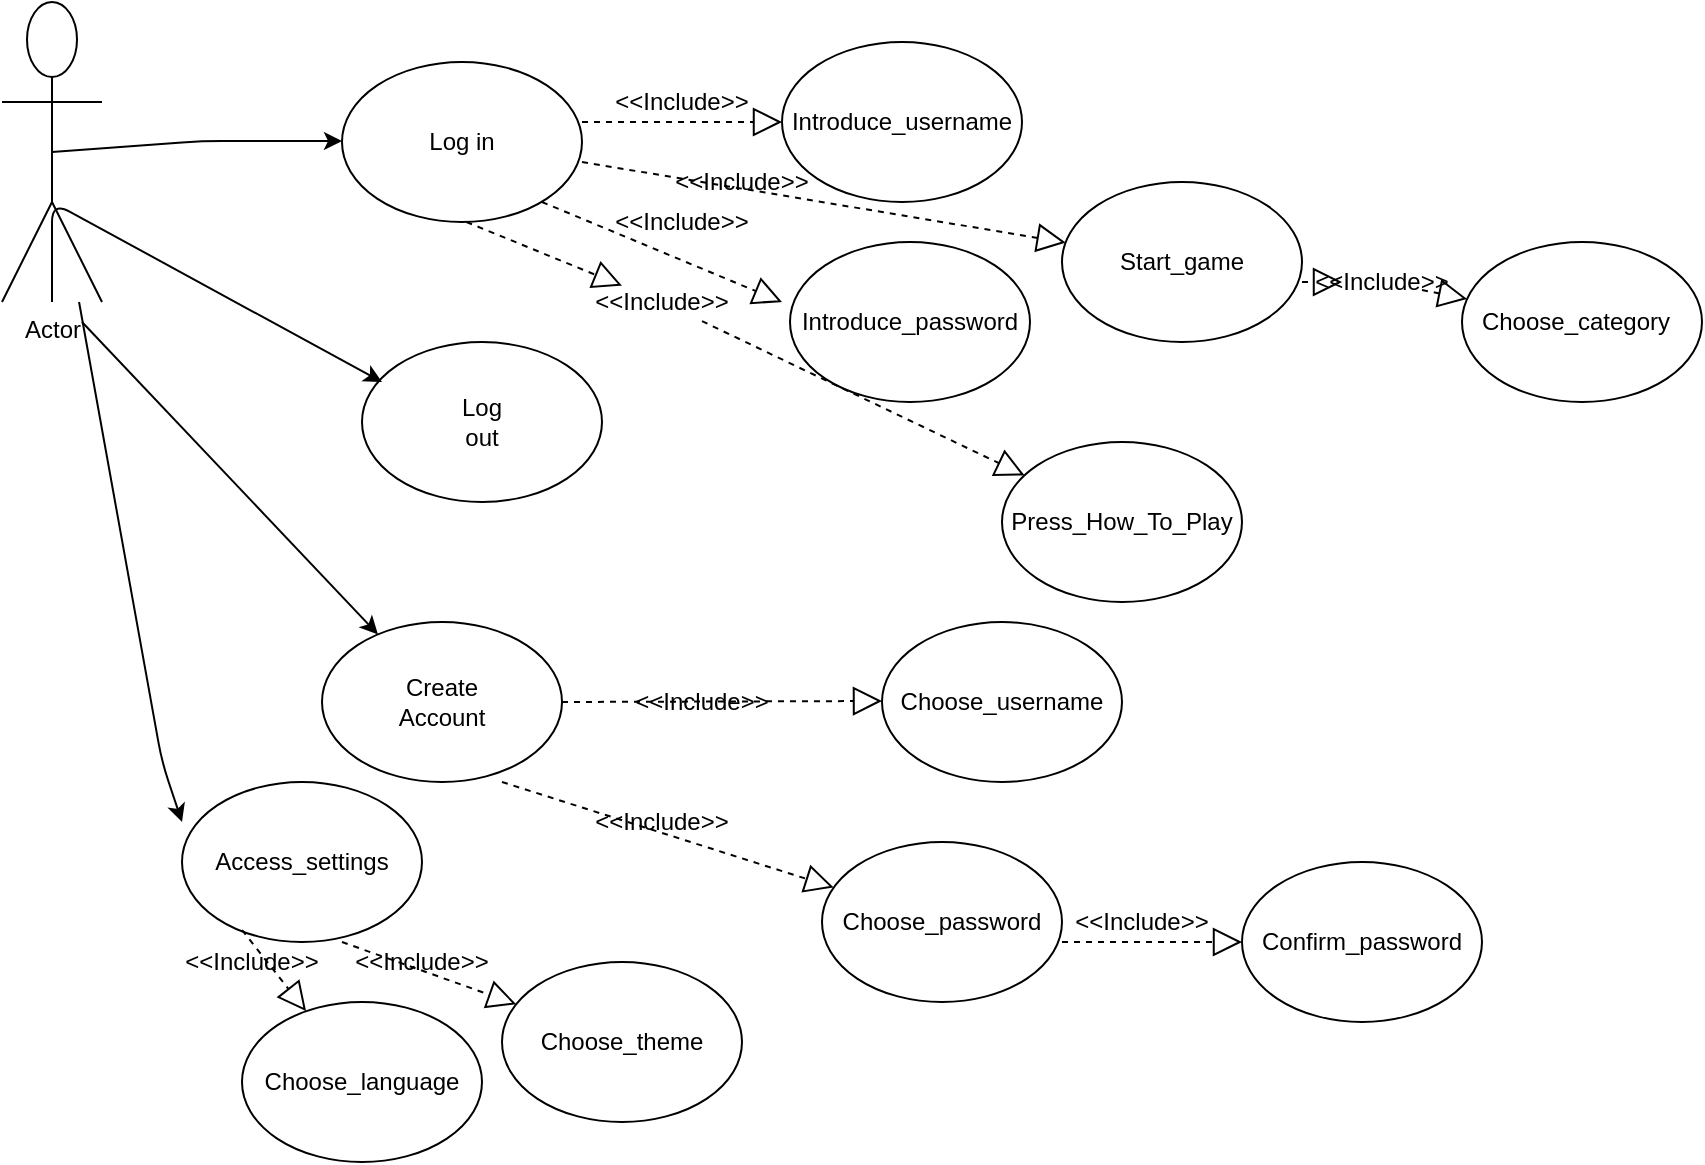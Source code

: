 <mxfile version="13.8.9-1" type="github"><diagram id="USIhDuTwCuZzBQJ4ZyZk" name="Page-1"><mxGraphModel dx="786" dy="483" grid="1" gridSize="10" guides="1" tooltips="1" connect="1" arrows="1" fold="1" page="1" pageScale="1" pageWidth="827" pageHeight="1169" math="0" shadow="0"><root><mxCell id="0"/><mxCell id="1" parent="0"/><mxCell id="q6tF6aLh9kLMtp7l-CC_-1" value="Actor" style="shape=umlActor;verticalLabelPosition=bottom;verticalAlign=top;html=1;outlineConnect=0;" vertex="1" parent="1"><mxGeometry x="20" y="50" width="50" height="150" as="geometry"/></mxCell><mxCell id="q6tF6aLh9kLMtp7l-CC_-2" value="" style="ellipse;whiteSpace=wrap;html=1;" vertex="1" parent="1"><mxGeometry x="190" y="80" width="120" height="80" as="geometry"/></mxCell><mxCell id="q6tF6aLh9kLMtp7l-CC_-4" value="" style="endArrow=classic;html=1;exitX=0.5;exitY=0.5;exitDx=0;exitDy=0;exitPerimeter=0;" edge="1" parent="1" source="q6tF6aLh9kLMtp7l-CC_-1"><mxGeometry width="50" height="50" relative="1" as="geometry"><mxPoint x="50" y="119.5" as="sourcePoint"/><mxPoint x="190" y="119.5" as="targetPoint"/><Array as="points"><mxPoint x="120" y="119.5"/></Array></mxGeometry></mxCell><mxCell id="q6tF6aLh9kLMtp7l-CC_-5" value="Log in" style="text;html=1;strokeColor=none;fillColor=none;align=center;verticalAlign=middle;whiteSpace=wrap;rounded=0;" vertex="1" parent="1"><mxGeometry x="230" y="110" width="40" height="20" as="geometry"/></mxCell><mxCell id="q6tF6aLh9kLMtp7l-CC_-6" value="" style="ellipse;whiteSpace=wrap;html=1;" vertex="1" parent="1"><mxGeometry x="200" y="220" width="120" height="80" as="geometry"/></mxCell><mxCell id="q6tF6aLh9kLMtp7l-CC_-9" value="" style="endArrow=classic;html=1;" edge="1" parent="1" source="q6tF6aLh9kLMtp7l-CC_-1"><mxGeometry width="50" height="50" relative="1" as="geometry"><mxPoint x="100" y="180" as="sourcePoint"/><mxPoint x="210" y="240" as="targetPoint"/><Array as="points"><mxPoint x="45" y="150"/></Array></mxGeometry></mxCell><mxCell id="q6tF6aLh9kLMtp7l-CC_-10" value="Log out" style="text;html=1;strokeColor=none;fillColor=none;align=center;verticalAlign=middle;whiteSpace=wrap;rounded=0;" vertex="1" parent="1"><mxGeometry x="240" y="250" width="40" height="20" as="geometry"/></mxCell><mxCell id="q6tF6aLh9kLMtp7l-CC_-11" value="" style="endArrow=block;dashed=1;endFill=0;endSize=12;html=1;" edge="1" parent="1" target="q6tF6aLh9kLMtp7l-CC_-12"><mxGeometry width="160" relative="1" as="geometry"><mxPoint x="310" y="110" as="sourcePoint"/><mxPoint x="470" y="110" as="targetPoint"/></mxGeometry></mxCell><mxCell id="q6tF6aLh9kLMtp7l-CC_-12" value="" style="ellipse;whiteSpace=wrap;html=1;" vertex="1" parent="1"><mxGeometry x="410" y="70" width="120" height="80" as="geometry"/></mxCell><mxCell id="q6tF6aLh9kLMtp7l-CC_-13" value="&amp;lt;&amp;lt;Include&amp;gt;&amp;gt;" style="text;html=1;strokeColor=none;fillColor=none;align=center;verticalAlign=middle;whiteSpace=wrap;rounded=0;" vertex="1" parent="1"><mxGeometry x="340" y="90" width="40" height="20" as="geometry"/></mxCell><mxCell id="q6tF6aLh9kLMtp7l-CC_-17" value="" style="ellipse;whiteSpace=wrap;html=1;" vertex="1" parent="1"><mxGeometry x="180" y="360" width="120" height="80" as="geometry"/></mxCell><mxCell id="q6tF6aLh9kLMtp7l-CC_-18" value="" style="endArrow=classic;html=1;" edge="1" parent="1" target="q6tF6aLh9kLMtp7l-CC_-17"><mxGeometry width="50" height="50" relative="1" as="geometry"><mxPoint x="60" y="210" as="sourcePoint"/><mxPoint x="180" y="260" as="targetPoint"/></mxGeometry></mxCell><mxCell id="q6tF6aLh9kLMtp7l-CC_-19" value="Create Account" style="text;html=1;strokeColor=none;fillColor=none;align=center;verticalAlign=middle;whiteSpace=wrap;rounded=0;" vertex="1" parent="1"><mxGeometry x="220" y="390" width="40" height="20" as="geometry"/></mxCell><mxCell id="q6tF6aLh9kLMtp7l-CC_-20" value="" style="endArrow=block;dashed=1;endFill=0;endSize=12;html=1;exitX=1;exitY=0.5;exitDx=0;exitDy=0;" edge="1" parent="1" source="q6tF6aLh9kLMtp7l-CC_-17"><mxGeometry width="160" relative="1" as="geometry"><mxPoint x="300" y="399.5" as="sourcePoint"/><mxPoint x="460" y="399.5" as="targetPoint"/></mxGeometry></mxCell><mxCell id="q6tF6aLh9kLMtp7l-CC_-22" value="" style="ellipse;whiteSpace=wrap;html=1;" vertex="1" parent="1"><mxGeometry x="460" y="360" width="120" height="80" as="geometry"/></mxCell><mxCell id="q6tF6aLh9kLMtp7l-CC_-26" value="" style="endArrow=block;dashed=1;endFill=0;endSize=12;html=1;" edge="1" parent="1" target="q6tF6aLh9kLMtp7l-CC_-27"><mxGeometry width="160" relative="1" as="geometry"><mxPoint x="270" y="440" as="sourcePoint"/><mxPoint x="470" y="520" as="targetPoint"/></mxGeometry></mxCell><mxCell id="q6tF6aLh9kLMtp7l-CC_-27" value="" style="ellipse;whiteSpace=wrap;html=1;" vertex="1" parent="1"><mxGeometry x="430" y="470" width="120" height="80" as="geometry"/></mxCell><mxCell id="q6tF6aLh9kLMtp7l-CC_-28" value="Choose_password" style="text;html=1;strokeColor=none;fillColor=none;align=center;verticalAlign=middle;whiteSpace=wrap;rounded=0;" vertex="1" parent="1"><mxGeometry x="470" y="500" width="40" height="20" as="geometry"/></mxCell><mxCell id="q6tF6aLh9kLMtp7l-CC_-29" value="&amp;lt;&amp;lt;Include&amp;gt;&amp;gt;" style="text;html=1;strokeColor=none;fillColor=none;align=center;verticalAlign=middle;whiteSpace=wrap;rounded=0;" vertex="1" parent="1"><mxGeometry x="330" y="450" width="40" height="20" as="geometry"/></mxCell><mxCell id="q6tF6aLh9kLMtp7l-CC_-30" value="" style="endArrow=block;dashed=1;endFill=0;endSize=12;html=1;" edge="1" parent="1"><mxGeometry width="160" relative="1" as="geometry"><mxPoint x="550" y="520" as="sourcePoint"/><mxPoint x="640" y="520" as="targetPoint"/></mxGeometry></mxCell><mxCell id="q6tF6aLh9kLMtp7l-CC_-31" value="&amp;lt;&amp;lt;Include&amp;gt;&amp;gt;" style="text;html=1;strokeColor=none;fillColor=none;align=center;verticalAlign=middle;whiteSpace=wrap;rounded=0;" vertex="1" parent="1"><mxGeometry x="570" y="500" width="40" height="20" as="geometry"/></mxCell><mxCell id="q6tF6aLh9kLMtp7l-CC_-32" value="" style="ellipse;whiteSpace=wrap;html=1;" vertex="1" parent="1"><mxGeometry x="640" y="480" width="120" height="80" as="geometry"/></mxCell><mxCell id="q6tF6aLh9kLMtp7l-CC_-33" value="Confirm_password" style="text;html=1;strokeColor=none;fillColor=none;align=center;verticalAlign=middle;whiteSpace=wrap;rounded=0;" vertex="1" parent="1"><mxGeometry x="680" y="510" width="40" height="20" as="geometry"/></mxCell><mxCell id="q6tF6aLh9kLMtp7l-CC_-35" value="Choose_username" style="text;html=1;strokeColor=none;fillColor=none;align=center;verticalAlign=middle;whiteSpace=wrap;rounded=0;" vertex="1" parent="1"><mxGeometry x="500" y="390" width="40" height="20" as="geometry"/></mxCell><mxCell id="q6tF6aLh9kLMtp7l-CC_-37" value="Introduce_username" style="text;html=1;strokeColor=none;fillColor=none;align=center;verticalAlign=middle;whiteSpace=wrap;rounded=0;" vertex="1" parent="1"><mxGeometry x="450" y="100" width="40" height="20" as="geometry"/></mxCell><mxCell id="q6tF6aLh9kLMtp7l-CC_-39" value="" style="endArrow=block;dashed=1;endFill=0;endSize=12;html=1;" edge="1" parent="1"><mxGeometry width="160" relative="1" as="geometry"><mxPoint x="290" y="150" as="sourcePoint"/><mxPoint x="410" y="200" as="targetPoint"/></mxGeometry></mxCell><mxCell id="q6tF6aLh9kLMtp7l-CC_-40" value="&amp;lt;&amp;lt;Include&amp;gt;&amp;gt;" style="text;html=1;strokeColor=none;fillColor=none;align=center;verticalAlign=middle;whiteSpace=wrap;rounded=0;" vertex="1" parent="1"><mxGeometry x="340" y="150" width="40" height="20" as="geometry"/></mxCell><mxCell id="q6tF6aLh9kLMtp7l-CC_-41" value="" style="ellipse;whiteSpace=wrap;html=1;" vertex="1" parent="1"><mxGeometry x="414" y="170" width="120" height="80" as="geometry"/></mxCell><mxCell id="q6tF6aLh9kLMtp7l-CC_-42" value="Introduce_password" style="text;html=1;strokeColor=none;fillColor=none;align=center;verticalAlign=middle;whiteSpace=wrap;rounded=0;" vertex="1" parent="1"><mxGeometry x="454" y="200" width="40" height="20" as="geometry"/></mxCell><mxCell id="q6tF6aLh9kLMtp7l-CC_-43" value="" style="endArrow=classic;html=1;" edge="1" parent="1" source="q6tF6aLh9kLMtp7l-CC_-1"><mxGeometry width="50" height="50" relative="1" as="geometry"><mxPoint x="70" y="460" as="sourcePoint"/><mxPoint x="110" y="460" as="targetPoint"/><Array as="points"><mxPoint x="100" y="430"/></Array></mxGeometry></mxCell><mxCell id="q6tF6aLh9kLMtp7l-CC_-44" value="" style="ellipse;whiteSpace=wrap;html=1;" vertex="1" parent="1"><mxGeometry x="110" y="440" width="120" height="80" as="geometry"/></mxCell><mxCell id="q6tF6aLh9kLMtp7l-CC_-45" value="Access_settings" style="text;html=1;strokeColor=none;fillColor=none;align=center;verticalAlign=middle;whiteSpace=wrap;rounded=0;" vertex="1" parent="1"><mxGeometry x="150" y="470" width="40" height="20" as="geometry"/></mxCell><mxCell id="q6tF6aLh9kLMtp7l-CC_-47" value="" style="endArrow=block;dashed=1;endFill=0;endSize=12;html=1;" edge="1" parent="1" target="q6tF6aLh9kLMtp7l-CC_-48"><mxGeometry width="160" relative="1" as="geometry"><mxPoint x="190" y="520" as="sourcePoint"/><mxPoint x="320" y="580" as="targetPoint"/></mxGeometry></mxCell><mxCell id="q6tF6aLh9kLMtp7l-CC_-48" value="" style="ellipse;whiteSpace=wrap;html=1;" vertex="1" parent="1"><mxGeometry x="270" y="530" width="120" height="80" as="geometry"/></mxCell><mxCell id="q6tF6aLh9kLMtp7l-CC_-49" value="Choose_theme" style="text;html=1;strokeColor=none;fillColor=none;align=center;verticalAlign=middle;whiteSpace=wrap;rounded=0;" vertex="1" parent="1"><mxGeometry x="310" y="560" width="40" height="20" as="geometry"/></mxCell><mxCell id="q6tF6aLh9kLMtp7l-CC_-50" value="" style="endArrow=block;dashed=1;endFill=0;endSize=12;html=1;" edge="1" parent="1" target="q6tF6aLh9kLMtp7l-CC_-51"><mxGeometry width="160" relative="1" as="geometry"><mxPoint x="140" y="514" as="sourcePoint"/><mxPoint x="200" y="590" as="targetPoint"/></mxGeometry></mxCell><mxCell id="q6tF6aLh9kLMtp7l-CC_-51" value="" style="ellipse;whiteSpace=wrap;html=1;" vertex="1" parent="1"><mxGeometry x="140" y="550" width="120" height="80" as="geometry"/></mxCell><mxCell id="q6tF6aLh9kLMtp7l-CC_-52" value="Choose_language" style="text;html=1;strokeColor=none;fillColor=none;align=center;verticalAlign=middle;whiteSpace=wrap;rounded=0;" vertex="1" parent="1"><mxGeometry x="180" y="580" width="40" height="20" as="geometry"/></mxCell><mxCell id="q6tF6aLh9kLMtp7l-CC_-54" value="&amp;lt;&amp;lt;Include&amp;gt;&amp;gt;" style="text;html=1;strokeColor=none;fillColor=none;align=center;verticalAlign=middle;whiteSpace=wrap;rounded=0;" vertex="1" parent="1"><mxGeometry x="210" y="520" width="40" height="20" as="geometry"/></mxCell><mxCell id="q6tF6aLh9kLMtp7l-CC_-55" value="&amp;lt;&amp;lt;Include&amp;gt;&amp;gt;" style="text;html=1;strokeColor=none;fillColor=none;align=center;verticalAlign=middle;whiteSpace=wrap;rounded=0;" vertex="1" parent="1"><mxGeometry x="100" y="530" width="90" as="geometry"/></mxCell><mxCell id="q6tF6aLh9kLMtp7l-CC_-21" value="&amp;lt;&amp;lt;Include&amp;gt;&amp;gt;" style="text;html=1;strokeColor=none;fillColor=none;align=center;verticalAlign=middle;whiteSpace=wrap;rounded=0;" vertex="1" parent="1"><mxGeometry x="350" y="390" width="40" height="20" as="geometry"/></mxCell><mxCell id="q6tF6aLh9kLMtp7l-CC_-58" value="" style="endArrow=block;dashed=1;endFill=0;endSize=12;html=1;" edge="1" parent="1" target="q6tF6aLh9kLMtp7l-CC_-59"><mxGeometry width="160" relative="1" as="geometry"><mxPoint x="310" y="130" as="sourcePoint"/><mxPoint x="580" y="180" as="targetPoint"/></mxGeometry></mxCell><mxCell id="q6tF6aLh9kLMtp7l-CC_-59" value="" style="ellipse;whiteSpace=wrap;html=1;" vertex="1" parent="1"><mxGeometry x="550" y="140" width="120" height="80" as="geometry"/></mxCell><mxCell id="q6tF6aLh9kLMtp7l-CC_-60" value="Start_game" style="text;html=1;strokeColor=none;fillColor=none;align=center;verticalAlign=middle;whiteSpace=wrap;rounded=0;" vertex="1" parent="1"><mxGeometry x="590" y="170" width="40" height="20" as="geometry"/></mxCell><mxCell id="q6tF6aLh9kLMtp7l-CC_-61" value="" style="endArrow=block;dashed=1;endFill=0;endSize=12;html=1;" edge="1" parent="1" source="q6tF6aLh9kLMtp7l-CC_-68" target="q6tF6aLh9kLMtp7l-CC_-62"><mxGeometry width="160" relative="1" as="geometry"><mxPoint x="670" y="190" as="sourcePoint"/><mxPoint x="760" y="200" as="targetPoint"/></mxGeometry></mxCell><mxCell id="q6tF6aLh9kLMtp7l-CC_-62" value="" style="ellipse;whiteSpace=wrap;html=1;" vertex="1" parent="1"><mxGeometry x="750" y="170" width="120" height="80" as="geometry"/></mxCell><mxCell id="q6tF6aLh9kLMtp7l-CC_-63" value="Choose_category" style="text;html=1;strokeColor=none;fillColor=none;align=center;verticalAlign=middle;whiteSpace=wrap;rounded=0;" vertex="1" parent="1"><mxGeometry x="787" y="200" width="40" height="20" as="geometry"/></mxCell><mxCell id="q6tF6aLh9kLMtp7l-CC_-64" value="" style="endArrow=block;dashed=1;endFill=0;endSize=12;html=1;" edge="1" parent="1" source="q6tF6aLh9kLMtp7l-CC_-71" target="q6tF6aLh9kLMtp7l-CC_-65"><mxGeometry width="160" relative="1" as="geometry"><mxPoint x="252.21" y="160" as="sourcePoint"/><mxPoint x="530" y="300" as="targetPoint"/></mxGeometry></mxCell><mxCell id="q6tF6aLh9kLMtp7l-CC_-65" value="" style="ellipse;whiteSpace=wrap;html=1;" vertex="1" parent="1"><mxGeometry x="520" y="270" width="120" height="80" as="geometry"/></mxCell><mxCell id="q6tF6aLh9kLMtp7l-CC_-66" value="Press_How_To_Play" style="text;html=1;strokeColor=none;fillColor=none;align=center;verticalAlign=middle;whiteSpace=wrap;rounded=0;" vertex="1" parent="1"><mxGeometry x="560" y="300" width="40" height="20" as="geometry"/></mxCell><mxCell id="q6tF6aLh9kLMtp7l-CC_-68" value="&amp;lt;&amp;lt;Include&amp;gt;&amp;gt;" style="text;html=1;strokeColor=none;fillColor=none;align=center;verticalAlign=middle;whiteSpace=wrap;rounded=0;" vertex="1" parent="1"><mxGeometry x="690" y="180" width="40" height="20" as="geometry"/></mxCell><mxCell id="q6tF6aLh9kLMtp7l-CC_-69" value="" style="endArrow=block;dashed=1;endFill=0;endSize=12;html=1;" edge="1" parent="1" target="q6tF6aLh9kLMtp7l-CC_-68"><mxGeometry width="160" relative="1" as="geometry"><mxPoint x="670" y="190" as="sourcePoint"/><mxPoint x="751.332" y="201.619" as="targetPoint"/></mxGeometry></mxCell><mxCell id="q6tF6aLh9kLMtp7l-CC_-70" value="&amp;lt;&amp;lt;Include&amp;gt;&amp;gt;" style="text;html=1;strokeColor=none;fillColor=none;align=center;verticalAlign=middle;whiteSpace=wrap;rounded=0;" vertex="1" parent="1"><mxGeometry x="370" y="130" width="40" height="20" as="geometry"/></mxCell><mxCell id="q6tF6aLh9kLMtp7l-CC_-71" value="&amp;lt;&amp;lt;Include&amp;gt;&amp;gt;" style="text;html=1;strokeColor=none;fillColor=none;align=center;verticalAlign=middle;whiteSpace=wrap;rounded=0;" vertex="1" parent="1"><mxGeometry x="330" y="190" width="40" height="20" as="geometry"/></mxCell><mxCell id="q6tF6aLh9kLMtp7l-CC_-72" value="" style="endArrow=block;dashed=1;endFill=0;endSize=12;html=1;" edge="1" parent="1" target="q6tF6aLh9kLMtp7l-CC_-71"><mxGeometry width="160" relative="1" as="geometry"><mxPoint x="252.21" y="160" as="sourcePoint"/><mxPoint x="530.571" y="287.326" as="targetPoint"/></mxGeometry></mxCell></root></mxGraphModel></diagram></mxfile>